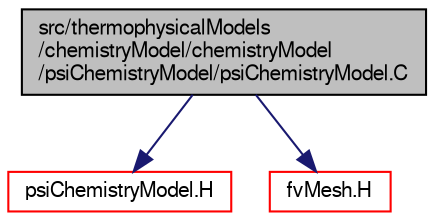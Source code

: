 digraph "src/thermophysicalModels/chemistryModel/chemistryModel/psiChemistryModel/psiChemistryModel.C"
{
  bgcolor="transparent";
  edge [fontname="FreeSans",fontsize="10",labelfontname="FreeSans",labelfontsize="10"];
  node [fontname="FreeSans",fontsize="10",shape=record];
  Node0 [label="src/thermophysicalModels\l/chemistryModel/chemistryModel\l/psiChemistryModel/psiChemistryModel.C",height=0.2,width=0.4,color="black", fillcolor="grey75", style="filled", fontcolor="black"];
  Node0 -> Node1 [color="midnightblue",fontsize="10",style="solid",fontname="FreeSans"];
  Node1 [label="psiChemistryModel.H",height=0.2,width=0.4,color="red",URL="$a15509.html"];
  Node0 -> Node134 [color="midnightblue",fontsize="10",style="solid",fontname="FreeSans"];
  Node134 [label="fvMesh.H",height=0.2,width=0.4,color="red",URL="$a03533.html"];
}
